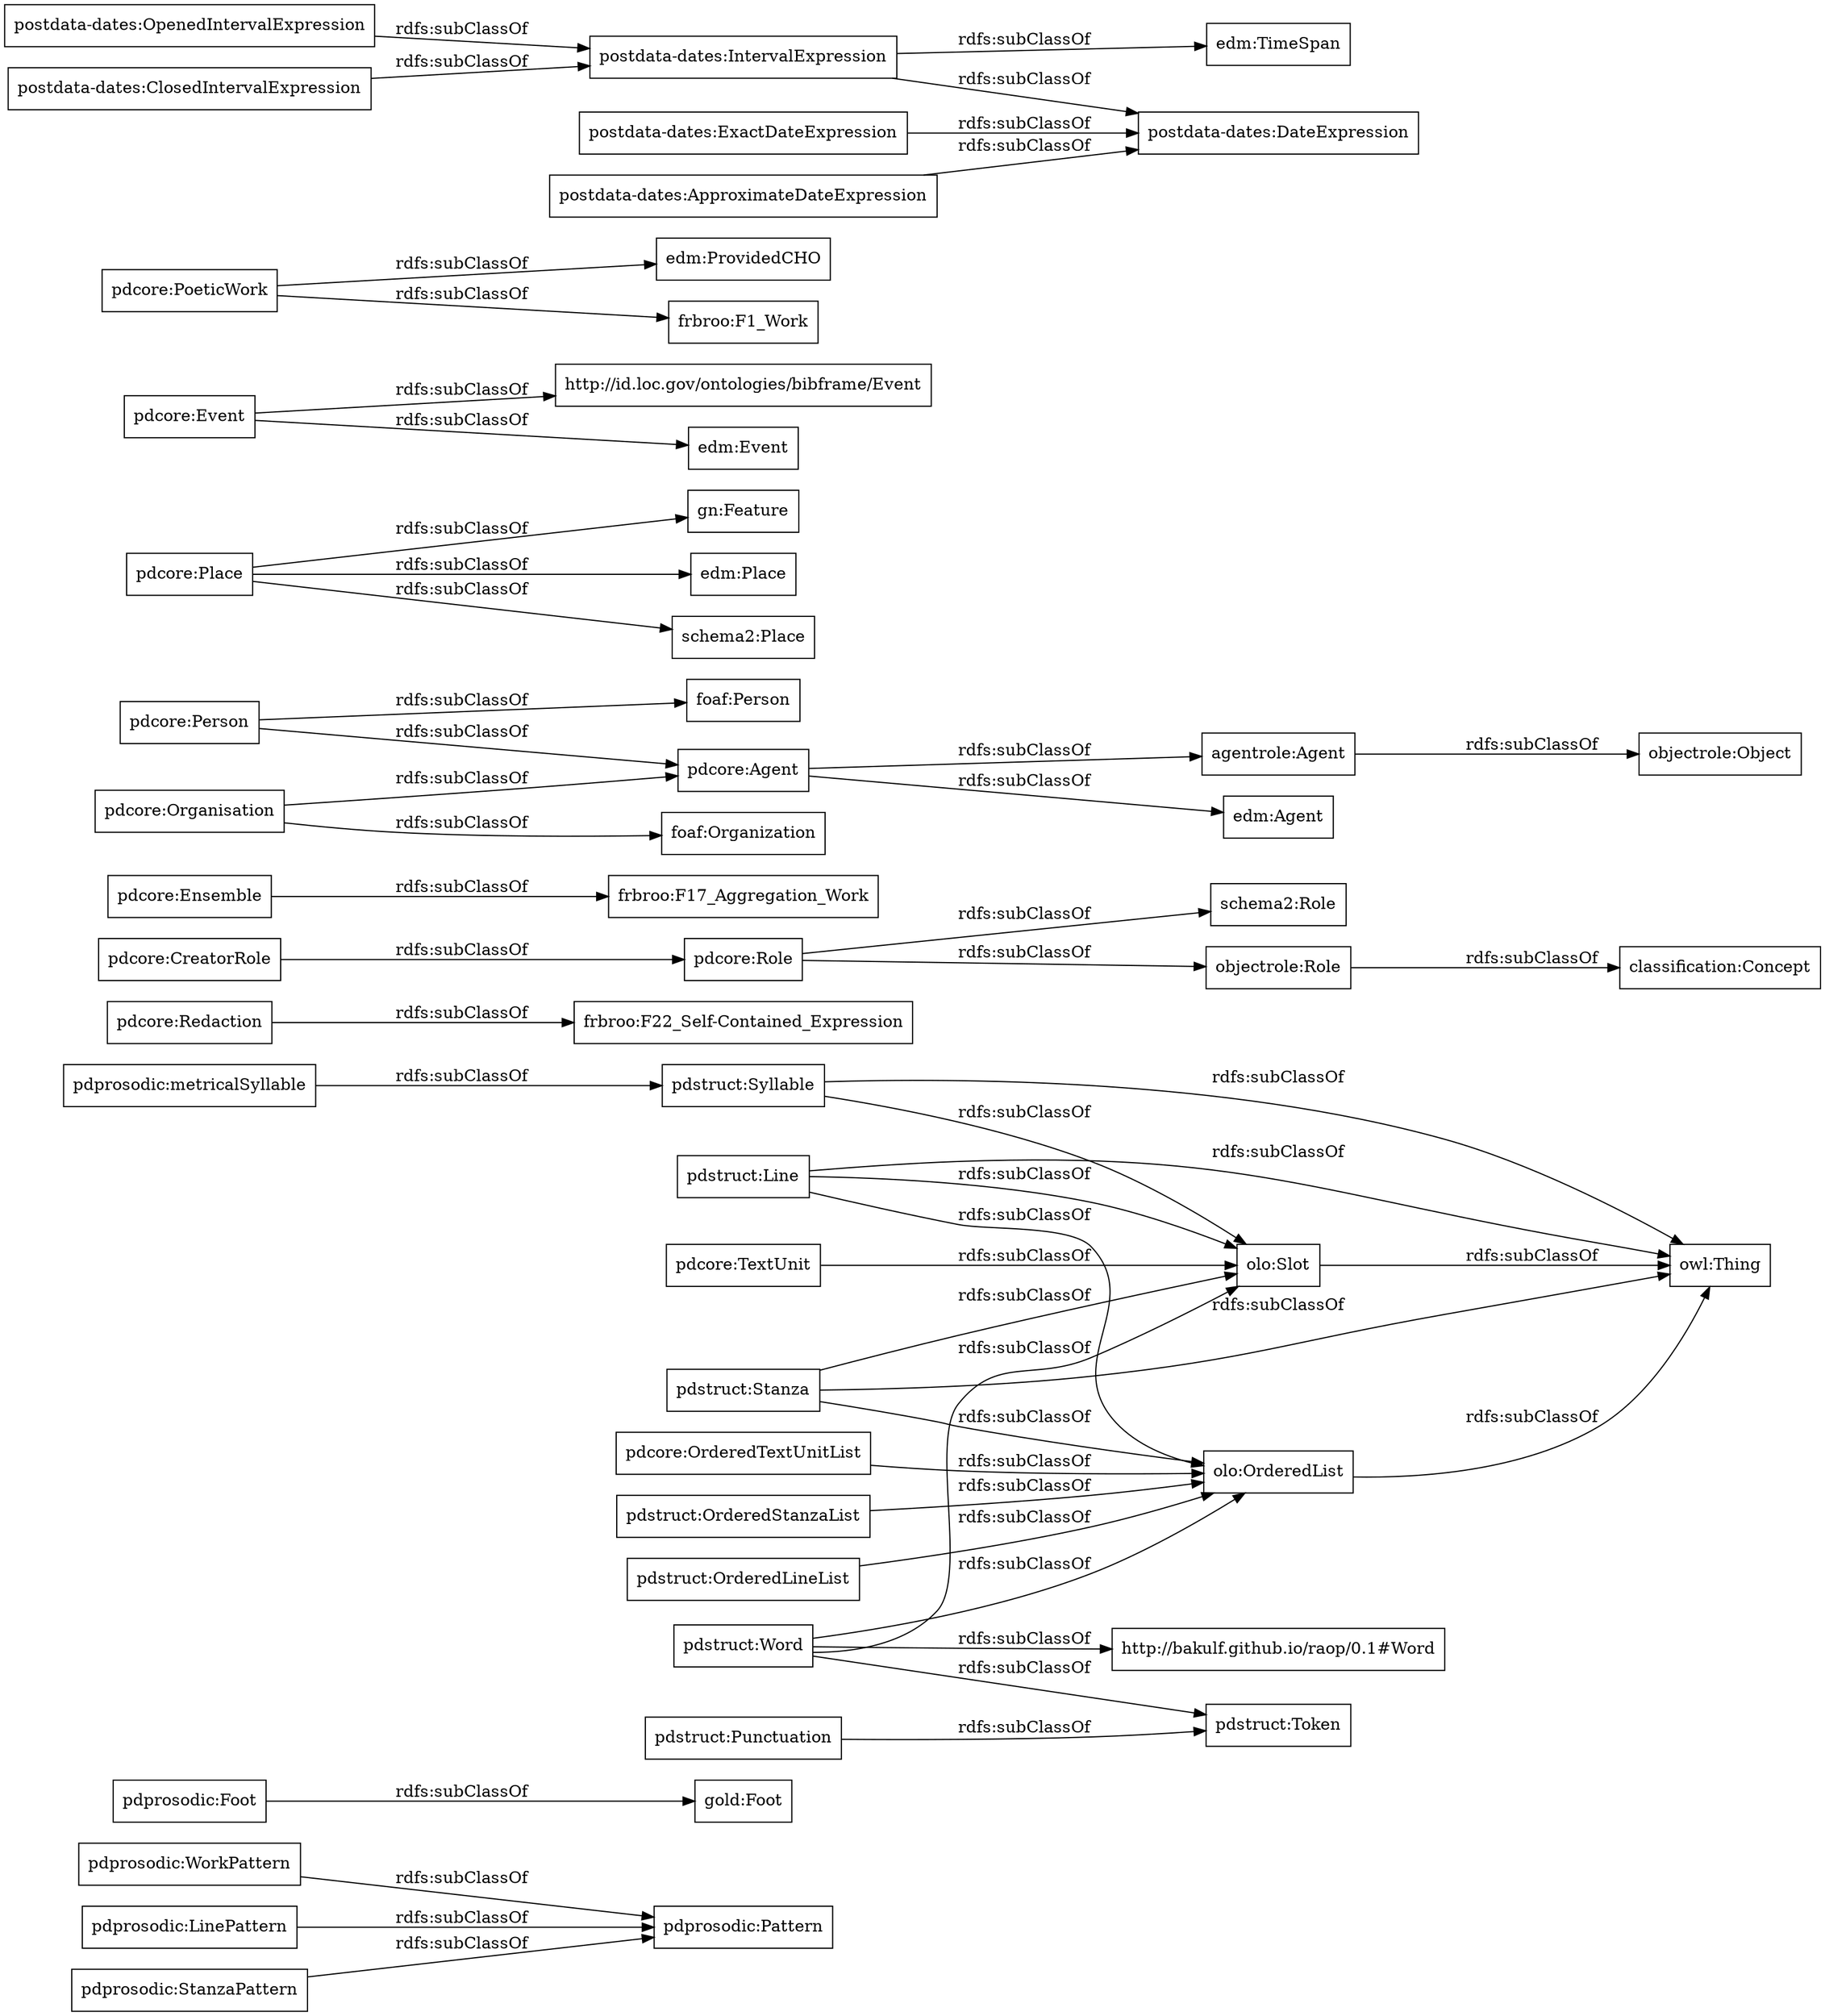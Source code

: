 digraph ar2dtool_diagram { 
rankdir=LR;
size="1000"
node [shape = rectangle, color="black"]; "pdprosodic:WorkPattern" "pdprosodic:Foot" "pdprosodic:LinePattern" "pdprosodic:Pattern" "gold:Foot" "pdprosodic:metricalSyllable" "pdprosodic:StanzaPattern" "pdstruct:Line" "pdstruct:Punctuation" "pdstruct:OrderedStanzaList" "pdstruct:Stanza" "pdstruct:Word" "pdstruct:Token" "pdcore:Redaction" "pdstruct:Syllable" "http://bakulf.github.io/raop/0.1#Word" "pdstruct:OrderedLineList" "olo:Slot" "olo:OrderedList" "pdcore:Role" "frbroo:F17_Aggregation_Work" "pdcore:OrderedTextUnitList" "agentrole:Agent" "gn:Feature" "edm:Agent" "pdcore:Agent" "pdcore:CreatorRole" "pdcore:Person" "pdcore:Organisation" "edm:Place" "pdcore:Ensemble" "foaf:Person" "frbroo:F22_Self-Contained_Expression" "http://id.loc.gov/ontologies/bibframe/Event" "edm:Event" "pdcore:TextUnit" "foaf:Organization" "edm:ProvidedCHO" "pdcore:Place" "schema2:Place" "pdcore:Event" "pdcore:PoeticWork" "frbroo:F1_Work" "schema2:Role" "owl:Thing" "objectrole:Role" "objectrole:Object" "postdata-dates:OpenedIntervalExpression" "postdata-dates:ClosedIntervalExpression" "postdata-dates:IntervalExpression" "postdata-dates:ExactDateExpression" "edm:TimeSpan" "postdata-dates:DateExpression" "postdata-dates:ApproximateDateExpression" "classification:Concept" ; /*classes style*/
	"pdprosodic:WorkPattern" -> "pdprosodic:Pattern" [ label = "rdfs:subClassOf" ];
	"pdstruct:OrderedStanzaList" -> "olo:OrderedList" [ label = "rdfs:subClassOf" ];
	"pdstruct:Punctuation" -> "pdstruct:Token" [ label = "rdfs:subClassOf" ];
	"agentrole:Agent" -> "objectrole:Object" [ label = "rdfs:subClassOf" ];
	"pdstruct:Word" -> "olo:OrderedList" [ label = "rdfs:subClassOf" ];
	"pdstruct:Word" -> "olo:Slot" [ label = "rdfs:subClassOf" ];
	"pdstruct:Word" -> "pdstruct:Token" [ label = "rdfs:subClassOf" ];
	"pdstruct:Word" -> "http://bakulf.github.io/raop/0.1#Word" [ label = "rdfs:subClassOf" ];
	"pdcore:PoeticWork" -> "frbroo:F1_Work" [ label = "rdfs:subClassOf" ];
	"pdcore:PoeticWork" -> "edm:ProvidedCHO" [ label = "rdfs:subClassOf" ];
	"pdprosodic:Foot" -> "gold:Foot" [ label = "rdfs:subClassOf" ];
	"objectrole:Role" -> "classification:Concept" [ label = "rdfs:subClassOf" ];
	"postdata-dates:ClosedIntervalExpression" -> "postdata-dates:IntervalExpression" [ label = "rdfs:subClassOf" ];
	"pdstruct:Stanza" -> "olo:Slot" [ label = "rdfs:subClassOf" ];
	"pdstruct:Stanza" -> "olo:OrderedList" [ label = "rdfs:subClassOf" ];
	"pdstruct:Stanza" -> "owl:Thing" [ label = "rdfs:subClassOf" ];
	"postdata-dates:ApproximateDateExpression" -> "postdata-dates:DateExpression" [ label = "rdfs:subClassOf" ];
	"pdcore:Agent" -> "agentrole:Agent" [ label = "rdfs:subClassOf" ];
	"pdcore:Agent" -> "edm:Agent" [ label = "rdfs:subClassOf" ];
	"olo:Slot" -> "owl:Thing" [ label = "rdfs:subClassOf" ];
	"postdata-dates:OpenedIntervalExpression" -> "postdata-dates:IntervalExpression" [ label = "rdfs:subClassOf" ];
	"pdcore:Organisation" -> "foaf:Organization" [ label = "rdfs:subClassOf" ];
	"pdcore:Organisation" -> "pdcore:Agent" [ label = "rdfs:subClassOf" ];
	"pdcore:Ensemble" -> "frbroo:F17_Aggregation_Work" [ label = "rdfs:subClassOf" ];
	"olo:OrderedList" -> "owl:Thing" [ label = "rdfs:subClassOf" ];
	"pdcore:TextUnit" -> "olo:Slot" [ label = "rdfs:subClassOf" ];
	"pdcore:Redaction" -> "frbroo:F22_Self-Contained_Expression" [ label = "rdfs:subClassOf" ];
	"pdcore:Place" -> "edm:Place" [ label = "rdfs:subClassOf" ];
	"pdcore:Place" -> "schema2:Place" [ label = "rdfs:subClassOf" ];
	"pdcore:Place" -> "gn:Feature" [ label = "rdfs:subClassOf" ];
	"pdstruct:OrderedLineList" -> "olo:OrderedList" [ label = "rdfs:subClassOf" ];
	"pdcore:CreatorRole" -> "pdcore:Role" [ label = "rdfs:subClassOf" ];
	"pdstruct:Syllable" -> "owl:Thing" [ label = "rdfs:subClassOf" ];
	"pdstruct:Syllable" -> "olo:Slot" [ label = "rdfs:subClassOf" ];
	"pdcore:Role" -> "objectrole:Role" [ label = "rdfs:subClassOf" ];
	"pdcore:Role" -> "schema2:Role" [ label = "rdfs:subClassOf" ];
	"pdprosodic:StanzaPattern" -> "pdprosodic:Pattern" [ label = "rdfs:subClassOf" ];
	"pdstruct:Line" -> "olo:Slot" [ label = "rdfs:subClassOf" ];
	"pdstruct:Line" -> "olo:OrderedList" [ label = "rdfs:subClassOf" ];
	"pdstruct:Line" -> "owl:Thing" [ label = "rdfs:subClassOf" ];
	"pdprosodic:metricalSyllable" -> "pdstruct:Syllable" [ label = "rdfs:subClassOf" ];
	"pdprosodic:LinePattern" -> "pdprosodic:Pattern" [ label = "rdfs:subClassOf" ];
	"pdcore:OrderedTextUnitList" -> "olo:OrderedList" [ label = "rdfs:subClassOf" ];
	"postdata-dates:IntervalExpression" -> "edm:TimeSpan" [ label = "rdfs:subClassOf" ];
	"postdata-dates:IntervalExpression" -> "postdata-dates:DateExpression" [ label = "rdfs:subClassOf" ];
	"postdata-dates:ExactDateExpression" -> "postdata-dates:DateExpression" [ label = "rdfs:subClassOf" ];
	"pdcore:Event" -> "edm:Event" [ label = "rdfs:subClassOf" ];
	"pdcore:Event" -> "http://id.loc.gov/ontologies/bibframe/Event" [ label = "rdfs:subClassOf" ];
	"pdcore:Person" -> "foaf:Person" [ label = "rdfs:subClassOf" ];
	"pdcore:Person" -> "pdcore:Agent" [ label = "rdfs:subClassOf" ];

}
